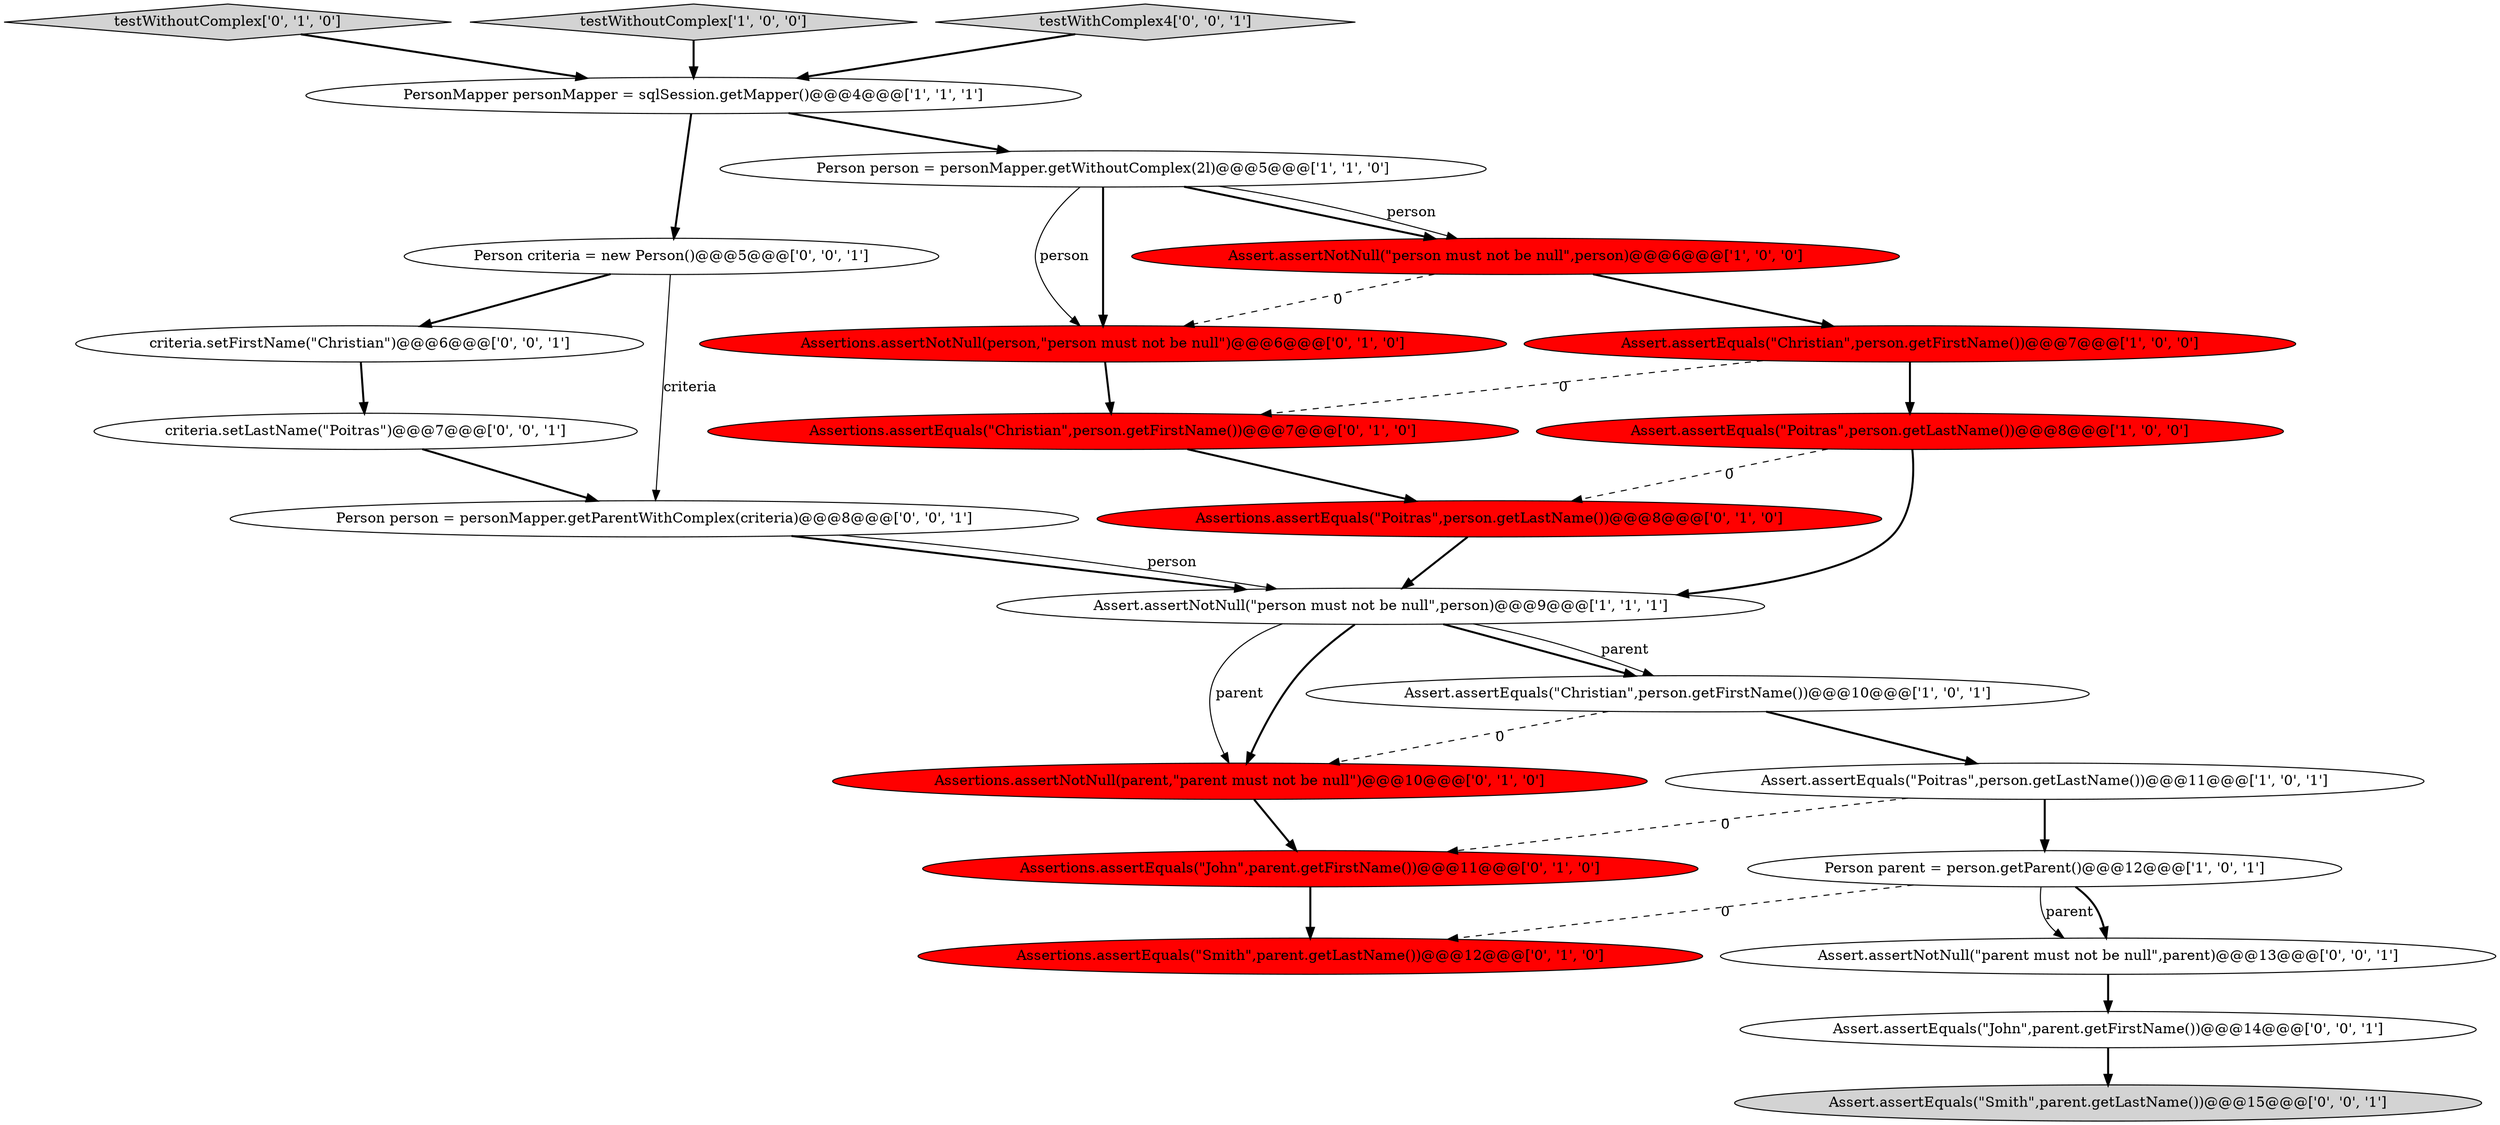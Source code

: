 digraph {
11 [style = filled, label = "Assertions.assertNotNull(parent,\"parent must not be null\")@@@10@@@['0', '1', '0']", fillcolor = red, shape = ellipse image = "AAA1AAABBB2BBB"];
15 [style = filled, label = "testWithoutComplex['0', '1', '0']", fillcolor = lightgray, shape = diamond image = "AAA0AAABBB2BBB"];
13 [style = filled, label = "Assertions.assertEquals(\"John\",parent.getFirstName())@@@11@@@['0', '1', '0']", fillcolor = red, shape = ellipse image = "AAA1AAABBB2BBB"];
2 [style = filled, label = "Assert.assertNotNull(\"person must not be null\",person)@@@9@@@['1', '1', '1']", fillcolor = white, shape = ellipse image = "AAA0AAABBB1BBB"];
7 [style = filled, label = "PersonMapper personMapper = sqlSession.getMapper()@@@4@@@['1', '1', '1']", fillcolor = white, shape = ellipse image = "AAA0AAABBB1BBB"];
24 [style = filled, label = "Assert.assertEquals(\"John\",parent.getFirstName())@@@14@@@['0', '0', '1']", fillcolor = white, shape = ellipse image = "AAA0AAABBB3BBB"];
10 [style = filled, label = "Assertions.assertEquals(\"Poitras\",person.getLastName())@@@8@@@['0', '1', '0']", fillcolor = red, shape = ellipse image = "AAA1AAABBB2BBB"];
14 [style = filled, label = "Assertions.assertEquals(\"Smith\",parent.getLastName())@@@12@@@['0', '1', '0']", fillcolor = red, shape = ellipse image = "AAA1AAABBB2BBB"];
8 [style = filled, label = "Assert.assertEquals(\"Poitras\",person.getLastName())@@@8@@@['1', '0', '0']", fillcolor = red, shape = ellipse image = "AAA1AAABBB1BBB"];
17 [style = filled, label = "criteria.setFirstName(\"Christian\")@@@6@@@['0', '0', '1']", fillcolor = white, shape = ellipse image = "AAA0AAABBB3BBB"];
5 [style = filled, label = "Assert.assertEquals(\"Poitras\",person.getLastName())@@@11@@@['1', '0', '1']", fillcolor = white, shape = ellipse image = "AAA0AAABBB1BBB"];
18 [style = filled, label = "criteria.setLastName(\"Poitras\")@@@7@@@['0', '0', '1']", fillcolor = white, shape = ellipse image = "AAA0AAABBB3BBB"];
6 [style = filled, label = "testWithoutComplex['1', '0', '0']", fillcolor = lightgray, shape = diamond image = "AAA0AAABBB1BBB"];
19 [style = filled, label = "Assert.assertNotNull(\"parent must not be null\",parent)@@@13@@@['0', '0', '1']", fillcolor = white, shape = ellipse image = "AAA0AAABBB3BBB"];
3 [style = filled, label = "Person parent = person.getParent()@@@12@@@['1', '0', '1']", fillcolor = white, shape = ellipse image = "AAA0AAABBB1BBB"];
20 [style = filled, label = "testWithComplex4['0', '0', '1']", fillcolor = lightgray, shape = diamond image = "AAA0AAABBB3BBB"];
23 [style = filled, label = "Person criteria = new Person()@@@5@@@['0', '0', '1']", fillcolor = white, shape = ellipse image = "AAA0AAABBB3BBB"];
0 [style = filled, label = "Assert.assertEquals(\"Christian\",person.getFirstName())@@@7@@@['1', '0', '0']", fillcolor = red, shape = ellipse image = "AAA1AAABBB1BBB"];
12 [style = filled, label = "Assertions.assertNotNull(person,\"person must not be null\")@@@6@@@['0', '1', '0']", fillcolor = red, shape = ellipse image = "AAA1AAABBB2BBB"];
4 [style = filled, label = "Assert.assertEquals(\"Christian\",person.getFirstName())@@@10@@@['1', '0', '1']", fillcolor = white, shape = ellipse image = "AAA0AAABBB1BBB"];
22 [style = filled, label = "Person person = personMapper.getParentWithComplex(criteria)@@@8@@@['0', '0', '1']", fillcolor = white, shape = ellipse image = "AAA0AAABBB3BBB"];
16 [style = filled, label = "Assertions.assertEquals(\"Christian\",person.getFirstName())@@@7@@@['0', '1', '0']", fillcolor = red, shape = ellipse image = "AAA1AAABBB2BBB"];
21 [style = filled, label = "Assert.assertEquals(\"Smith\",parent.getLastName())@@@15@@@['0', '0', '1']", fillcolor = lightgray, shape = ellipse image = "AAA0AAABBB3BBB"];
1 [style = filled, label = "Person person = personMapper.getWithoutComplex(2l)@@@5@@@['1', '1', '0']", fillcolor = white, shape = ellipse image = "AAA0AAABBB1BBB"];
9 [style = filled, label = "Assert.assertNotNull(\"person must not be null\",person)@@@6@@@['1', '0', '0']", fillcolor = red, shape = ellipse image = "AAA1AAABBB1BBB"];
5->13 [style = dashed, label="0"];
5->3 [style = bold, label=""];
7->1 [style = bold, label=""];
8->10 [style = dashed, label="0"];
22->2 [style = bold, label=""];
9->0 [style = bold, label=""];
15->7 [style = bold, label=""];
16->10 [style = bold, label=""];
1->12 [style = solid, label="person"];
0->16 [style = dashed, label="0"];
22->2 [style = solid, label="person"];
23->22 [style = solid, label="criteria"];
12->16 [style = bold, label=""];
2->4 [style = bold, label=""];
1->9 [style = bold, label=""];
19->24 [style = bold, label=""];
3->19 [style = solid, label="parent"];
18->22 [style = bold, label=""];
8->2 [style = bold, label=""];
3->19 [style = bold, label=""];
24->21 [style = bold, label=""];
1->9 [style = solid, label="person"];
7->23 [style = bold, label=""];
11->13 [style = bold, label=""];
2->4 [style = solid, label="parent"];
0->8 [style = bold, label=""];
1->12 [style = bold, label=""];
23->17 [style = bold, label=""];
10->2 [style = bold, label=""];
9->12 [style = dashed, label="0"];
4->11 [style = dashed, label="0"];
20->7 [style = bold, label=""];
6->7 [style = bold, label=""];
2->11 [style = solid, label="parent"];
3->14 [style = dashed, label="0"];
4->5 [style = bold, label=""];
13->14 [style = bold, label=""];
2->11 [style = bold, label=""];
17->18 [style = bold, label=""];
}
